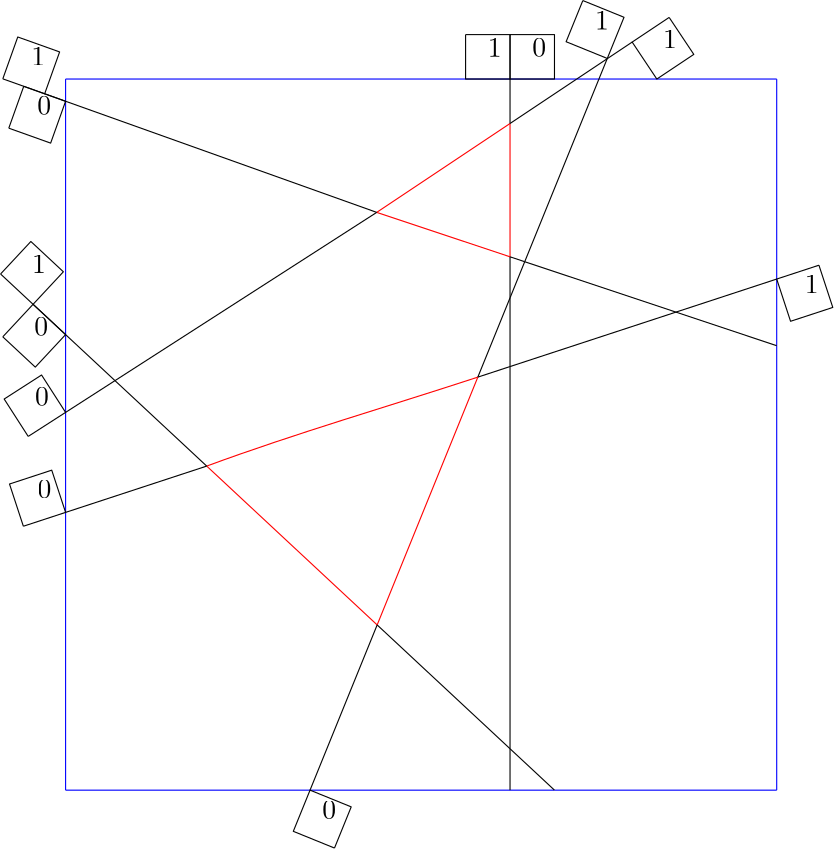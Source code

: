 <?xml version="1.0" encoding="UTF-8"?>
<ipe version="70005" creator="HGeometry"><ipestyle name="basic">
<color name="red" value="1 0 0"/>
<color name="green" value="0 1 0"/>
<color name="blue" value="0 0 1"/>
<color name="yellow" value="1 1 0"/>
<color name="orange" value="1 0.647 0"/>
<color name="gold" value="1 0.843 0"/>
<color name="purple" value="0.627 0.125 0.941"/>
<color name="gray" value="0.745 0.745 0.745"/>
<color name="brown" value="0.647 0.165 0.165"/>
<color name="navy" value="0 0 0.502"/>
<color name="pink" value="1 0.753 0.796"/>
<color name="seagreen" value="0.18 0.545 0.341"/>
<color name="turquoise" value="0.251 0.878 0.816"/>
<color name="violet" value="0.933 0.51 0.933"/>
<color name="darkblue" value="0 0 0.545"/>
<color name="darkcyan" value="0 0.545 0.545"/>
<color name="darkgray" value="0.663 0.663 0.663"/>
<color name="darkgreen" value="0 0.392 0"/>
<color name="darkmagenta" value="0.545 0 0.545"/>
<color name="darkorange" value="1 0.549 0"/>
<color name="darkred" value="0.545 0 0"/>
<color name="lightblue" value="0.678 0.847 0.902"/>
<color name="lightcyan" value="0.878 1 1"/>
<color name="lightgray" value="0.827 0.827 0.827"/>
<color name="lightgreen" value="0.565 0.933 0.565"/>
<color name="lightyellow" value="1 1 0.878"/>
<dashstyle name="dashed" value="[4] 0"/>
<dashstyle name="dotted" value="[1 3] 0"/>
<dashstyle name="dash dotted" value="[4 2 1 2] 0"/>
<dashstyle name="dash dot dotted" value="[4 2 1 2 1 2] 0"/>
<pen name="heavier" value="0.8"/>
<pen name="fat" value="1.2"/>
<pen name="ultrafat" value="2"/>
<textsize name="large" value="\large"/>
<textsize name="Large" value="\Large"/>
<textsize name="LARGE" value="\LARGE"/>
<textsize name="huge" value="\huge"/>
<textsize name="Huge" value="\Huge"/>
<textsize name="small" value="\small"/>
<textsize name="footnote" value="\footnotesize"/>
<textsize name="tiny" value="\tiny"/>
<symbolsize name="small" value="2"/>
<symbolsize name="tiny" value="1.1"/>
<symbolsize name="large" value="5"/>
<arrowsize name="small" value="5"/>
<arrowsize name="tiny" value="3"/>
<arrowsize name="large" value="10"/>
<gridsize name="4 pts" value="4"/>
<gridsize name="8 pts (~3 mm)" value="8"/>
<gridsize name="16 pts (~6 mm)" value="16"/>
<gridsize name="32 pts (~12 mm)" value="32"/>
<gridsize name="10 pts (~3.5 mm)" value="10"/>
<gridsize name="20 pts (~7 mm)" value="20"/>
<gridsize name="14 pts (~5 mm)" value="14"/>
<gridsize name="28 pts (~10 mm)" value="28"/>
<gridsize name="56 pts (~20 mm)" value="56"/>
<anglesize name="90 deg" value="90"/>
<anglesize name="60 deg" value="60"/>
<anglesize name="45 deg" value="45"/>
<anglesize name="30 deg" value="30"/>
<anglesize name="22.5 deg" value="22.5"/>
<symbol name="mark/circle(sx)" transformations="translations">
<path fill="sym-stroke">
0.6 0 0 0.6 0 0 e 0.4 0 0 0.4 0 0 e
</path></symbol>
<symbol name="mark/disk(sx)" transformations="translations">
<path fill="sym-stroke">
0.6 0 0 0.6 0 0 e
</path></symbol>
<symbol name="mark/fdisk(sfx)" transformations="translations">
<group><path fill="sym-fill">
0.5 0 0 0.5 0 0 e
</path><path fill="sym-stroke" fillrule="eofill">
0.6 0 0 0.6 0 0 e 0.4 0 0 0.4 0 0 e
</path></group></symbol>
<symbol name="mark/box(sx)" transformations="translations">
<path fill="sym-stroke" fillrule="eofill">
-0.6 -0.6 m 0.6 -0.6 l 0.6 0.6 l -0.6 0.6 l h
-0.4 -0.4 m 0.4 -0.4 l 0.4 0.4 l -0.4 0.4 l h</path></symbol>
<symbol name="mark/square(sx)" transformations="translations">
<path fill="sym-stroke">
-0.6 -0.6 m 0.6 -0.6 l 0.6 0.6 l -0.6 0.6 l h</path></symbol>
<symbol name="mark/fsquare(sfx)" transformations="translations">
<group><path fill="sym-fill">
-0.5 -0.5 m 0.5 -0.5 l 0.5 0.5 l -0.5 0.5 l h</path>
<path fill="sym-stroke" fillrule="eofill">
-0.6 -0.6 m 0.6 -0.6 l 0.6 0.6 l -0.6 0.6 l h
-0.4 -0.4 m 0.4 -0.4 l 0.4 0.4 l -0.4 0.4 l h</path></group></symbol>
<symbol name="mark/cross(sx)" transformations="translations">
<group><path fill="sym-stroke">
-0.43 -0.57 m 0.57 0.43 l 0.43 0.57 l -0.57 -0.43 l h</path>
<path fill="sym-stroke">
-0.43 0.57 m 0.57 -0.43 l 0.43 -0.57 l -0.57 0.43 l h</path>
</group></symbol>
<symbol name="arrow/arc(spx)">
<path pen="sym-pen" stroke="sym-stroke" fill="sym-stroke">
0 0 m -1.0 0.333 l -1.0 -0.333 l h</path></symbol>
<symbol name="arrow/farc(spx)">
<path pen="sym-pen" stroke="sym-stroke" fill="white">
0 0 m -1.0 0.333 l -1.0 -0.333 l h</path></symbol>
<symbol name="arrow/ptarc(spx)">
<path pen="sym-pen" stroke="sym-stroke" fill="sym-stroke">
0 0 m -1.0 0.333 l -0.8 0 l -1.0 -0.333 l h</path></symbol>
<symbol name="arrow/fptarc(spx)">
<path pen="sym-pen" stroke="sym-stroke" fill="white">
0 0 m -1.0 0.333 l -0.8 0 l -1.0 -0.333 l h</path></symbol>
<symbol name="arrow/fnormal(spx)">
<path pen="sym-pen" stroke="sym-stroke" fill="white">
0 0 m -1.0 0.333 l -1.0 -0.333 l h</path></symbol>
<symbol name="arrow/pointed(spx)">
<path pen="sym-pen" stroke="sym-stroke" fill="sym-stroke">
0 0 m -1.0 0.333 l -0.8 0 l -1.0 -0.333 l h</path></symbol>
<symbol name="arrow/fpointed(spx)">
<path pen="sym-pen" stroke="sym-stroke" fill="white">
0 0 m -1.0 0.333 l -0.8 0 l -1.0 -0.333 l h</path></symbol>
<symbol name="arrow/linear(spx)">
<path pen="sym-pen" stroke="sym-stroke">
-1.0 0.333 m 0 0 l -1.0 -0.333 l</path></symbol>
<symbol name="arrow/fdouble(spx)">
<path pen="sym-pen" stroke="sym-stroke" fill="white">
0 0 m -1.0 0.333 l -1.0 -0.333 l h
-1 0 m -2.0 0.333 l -2.0 -0.333 l h
</path></symbol>
<symbol name="arrow/double(spx)">
<path pen="sym-pen" stroke="sym-stroke" fill="sym-stroke">
0 0 m -1.0 0.333 l -1.0 -0.333 l h
-1 0 m -2.0 0.333 l -2.0 -0.333 l h
</path></symbol>
<tiling name="falling" angle="-60" width="1" step="4"/>
<tiling name="rising" angle="30" width="1" step="4"/>
<textstyle name="center" begin="\begin{center}" end="\end{center}"/>
<textstyle name="itemize" begin="\begin{itemize}" end="\end{itemize}"/>
<textstyle name="item" begin="\begin{itemize}\item{}" end="\end{itemize}"/>
</ipestyle><page><layer name="alpha"/><view layers="alpha" active="alpha"/><path stroke="blue">-128.0 128.0 m
-128.0 125.33073 -128.0 122.66146 -128.0 120.0 c
</path><path stroke="blue">-128.0 120.0 m
-128.0 91.99219 -128.0 63.992188 -128.0 36.0 c
</path><path stroke="blue">-128.0 36.0 m
-128.0 26.658854 -128.0 17.325521 -128.0 8.0 c
</path><path stroke="blue">-128.0 8.0 m
-128.0 -4.0078125 -128.0 -16.007813 -128.0 -28.0 c
</path><path stroke="blue">-128.0 -28.0 m
-128.0 -61.338543 -128.0 -94.66927 -128.0 -128.0 c
</path><path stroke="blue">-128.0 -128.0 m
-98.66406 -128.0 -69.328125 -128.0 -40.0 -128.0 c
</path><path stroke="blue">-40.0 -128.0 m
-15.9921875 -128.0 8.0078125 -128.0 32.0 -128.0 c
</path><path stroke="blue">32.0 -128.0 m
37.341145 -128.0 42.67448 -128.0 48.0 -128.0 c
</path><path stroke="blue">48.0 -128.0 m
74.671875 -128.0 101.33594 -128.0 128.0 -128.0 c
</path><path stroke="blue">128.0 -128.0 m
128.0 -74.66406 128.0 -21.328125 128.0 32.0 c
</path><path stroke="blue">128.0 32.0 m
128.0 40.007813 128.0 48.007813 128.0 56.0 c
</path><path stroke="blue">128.0 56.0 m
128.0 80.00521 128.0 104.0026 128.0 128.0 c
</path><path stroke="blue">128.0 128.0 m
106.66406 128.0 85.328125 128.0 64.0 128.0 c
</path><path stroke="blue">64.0 128.0 m
61.32552 128.0 58.658855 128.0 56.0 128.0 c
</path><path stroke="blue">56.0 128.0 m
47.992188 128.0 39.992188 128.0 32.0 128.0 c
</path><path stroke="blue">32.0 128.0 m
-21.33854 128.0 -74.66927 128.0 -128.0 128.0 c
</path><path stroke="red">-16.0 80.0 m
0.0 74.666664 16.0 69.333336 32.0 64.0 c
</path><path stroke="red">32.0 64.0 m
32.0 80.0 32.0 96.0 32.0 112.0 c
</path><path stroke="red">32.0 112.0 m
16.0 101.333336 0.0 90.666664 -16.0 80.0 c
</path><path stroke="black">32.0 112.0 m
40.0 117.333336 48.0 122.666664 56.0 128.0 c
</path><path stroke="black">32.0 112.0 m
32.0 117.333336 32.0 122.666664 32.0 128.0 c
</path><path stroke="black">32.0 64.0 m
33.759766 63.41341 35.51953 62.826824 37.284317 62.238777 c
</path><path stroke="black">37.284317 62.238777 m
55.42383 56.19206 73.56836 50.14388 91.71678 44.094437 c
</path><path stroke="black">91.71678 44.094437 m
103.80859 40.0638 115.9043 36.031902 128.0 32.0 c
</path><path stroke="black">32.0 64.0 m
32.0 59.07617 32.0 54.152344 31.999928 49.230537 c
</path><path stroke="black">31.999928 49.230537 m
32.0 40.98633 32.0 32.74414 31.999855 24.499811 c
</path><path stroke="black">31.999855 24.499811 m
32.0 -21.361326 32.0 -67.22461 32.000034 -113.09126 c
</path><path stroke="black">32.000034 -113.09126 m
32.0 -118.05859 32.0 -123.0293 32.0 -128.0 c
</path><path stroke="black">-16.0 80.0 m
-47.406574 59.81006 -78.81315 39.620117 -110.21853 19.430977 c
</path><path stroke="black">-110.21853 19.430977 m
-116.146484 15.620117 -122.07324 11.810059 -128.0 8.0 c
</path><path stroke="black">-16.0 80.0 m
-53.333332 93.333336 -90.666664 106.666664 -128.0 120.0 c
</path><path stroke="red">-15.8351 -68.5173 m
-3.7540996 -38.77943 8.3269 -9.041568 20.4079 20.6963 c
</path><path stroke="red">20.4079 20.6963 m
-12.129435 10.0199995 -44.666767 0.65629923 -77.2041 -11.3326 c
</path><path stroke="red">-77.2041 -11.3326 m
-56.74777 -30.394167 -36.29143 -49.45573 -15.8351 -68.5173 c
</path><path stroke="black">-77.2041 -11.3326 m
-88.21029 -1.0768188 -99.216484 9.178964 -110.21853 19.430977 c
</path><path stroke="black">-110.21853 19.430977 m
-116.14845 24.956497 -122.07423 30.478249 -128.0 36.0 c
</path><path stroke="black">-77.2041 -11.3326 m
-94.13607 -16.8884 -111.06803 -22.4442 -128.0 -28.0 c
</path><path stroke="black">-15.8351 -68.5173 m
-23.890066 -88.344864 -31.945034 -108.17243 -40.0 -128.0 c
</path><path stroke="black">-15.8351 -68.5173 m
0.10938948 -83.374664 16.05388 -98.232025 32.000034 -113.09126 c
</path><path stroke="black">32.000034 -113.09126 m
37.332245 -118.05959 42.666122 -123.02979 48.0 -128.0 c
</path><path stroke="black">20.4079 20.6963 m
24.271427 21.964022 28.134953 23.231743 31.999855 24.499811 c
</path><path stroke="black">31.999855 24.499811 m
51.904945 31.03128 71.81141 37.563095 91.71678 44.094437 c
</path><path stroke="black">91.71678 44.094437 m
103.81191 48.063274 115.90596 52.03164 128.0 56.0 c
</path><path stroke="black">20.4079 20.6963 m
24.27205 30.208063 28.136204 39.71983 31.999928 49.230537 c
</path><path stroke="black">31.999928 49.230537 m
33.761707 53.567226 35.523056 57.902863 37.284317 62.238777 c
</path><path stroke="black">37.284317 62.238777 m
46.189606 84.159 55.094803 106.0795 64.0 128.0 c
</path><path>-128.0 -28.0 m
-128.0 -28.0 l
</path><group><text pos="-138.09541 -22.8929" type="label">0</text><path>-143.20251 -32.988323 m
-148.19083 -17.7858 l
-132.98831 -12.797478 l
-127.99999 -28.0 l
-143.20251 -32.988323 l
</path></group><path>-128.0 8.0 m
-128.0 8.0 l
</path><group><text pos="-139.0555 10.403367" type="label">0</text><path>-141.45886 -0.65212154 m
-150.111 12.806734 l
-136.65213 21.458855 l
-128.0 7.9999995 l
-141.45886 -0.65212154 l
</path></group><path>-128.0 36.0 m
-139.70572 46.907616 l
</path><group><text pos="-140.10477 58.214283" type="label">1</text><path>-151.41144 57.81523 m
-140.50381 69.52095 l
-128.7981 58.613335 l
-139.70572 46.907616 l
-151.41144 57.81523 l
</path></group><path>-128.0 120.0 m
-135.53394 122.69069 l
</path><group><text pos="-140.37718 132.91531" type="label">1</text><path>-150.6018 128.07207 m
-145.22043 143.13994 l
-130.15256 137.75856 l
-135.53394 122.69069 l
-150.6018 128.07207 l
</path></group><path>-128.0 36.0 m
-128.0 36.0 l
</path><group><text pos="-139.30667 35.60095" type="label">0</text><path>-150.61334 35.201897 m
-139.70572 46.907616 l
-128.0 36.0 l
-138.90762 24.294281 l
-150.61334 35.201897 l
</path></group><path>56.0 128.0 m
75.96921 141.3128 l
</path><group><text pos="87.06322 139.09401" type="label">1</text><path>89.28201 150.18802 m
98.15723 136.87521 l
84.84442 128.0 l
75.96921 141.3128 l
89.28201 150.18802 l
</path></group><path>128.0 56.0 m
128.0 56.0 l
</path><group><text pos="138.09543 50.89291" type="label">1</text><path>143.20251 60.988335 m
148.19086 45.78582 l
132.98834 40.797485 l
128.0 56.0 l
143.20251 60.988335 l
</path></group><path>64.0 128.0 m
67.01102 135.41173 l
</path><group><text pos="62.610302 145.83447" type="label">1</text><path>58.209583 156.25722 m
73.03305 150.23518 l
67.011024 135.41173 l
52.187557 141.43376 l
58.209583 156.25722 l
</path></group><path>-128.0 120.0 m
-128.0 120.0 l
</path><group><text pos="-138.22462 115.15675" type="label">0</text><path>-148.44925 110.31351 m
-143.06787 125.38138 l
-128.0 120.0 l
-133.38138 104.93213 l
-148.44925 110.31351 l
</path></group><path>-40.0 -128.0 m
-40.0 -128.0 l
</path><group><text pos="-35.59929 -138.42274" type="label">0</text><path>-31.19858 -148.84549 m
-46.02204 -142.82346 l
-40.0 -127.99999 l
-25.176538 -134.02203 l
-31.19858 -148.84549 l
</path></group><path>32.0 128.0 m
32.0 128.0 l
</path><group><text pos="24.0 136.0" type="label">1</text><path>16.0 144.0 m
32.0 144.0 l
32.0 128.0 l
16.0 128.0 l
16.0 144.0 l
</path></group><path>32.0 128.0 m
32.0 128.0 l
</path><group><text pos="40.0 136.0" type="label">0</text><path>32.0 144.0 m
48.0 144.0 l
48.0 128.0 l
32.0 128.0 l
32.0 144.0 l
</path></group></page></ipe>
